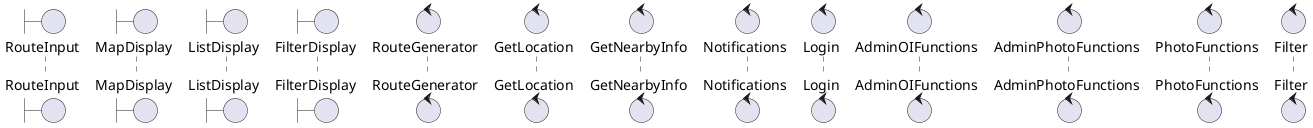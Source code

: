@startuml Control Boundary
boundary RouteInput
boundary MapDisplay
boundary ListDisplay
boundary FilterDisplay
control RouteGenerator
control GetLocation
control GetNearbyInfo
control Notifications
control Login
control AdminOIFunctions
control AdminPhotoFunctions
control PhotoFunctions
control Filter
@enduml